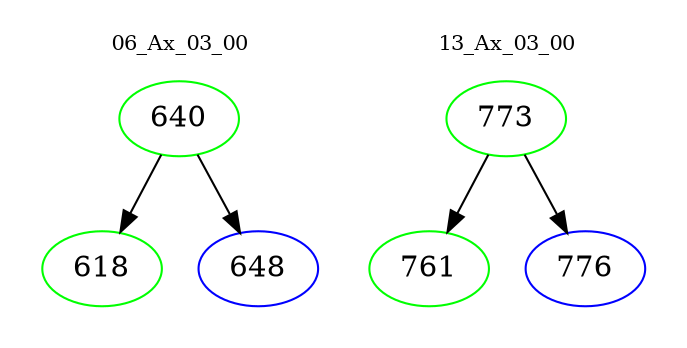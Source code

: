 digraph{
subgraph cluster_0 {
color = white
label = "06_Ax_03_00";
fontsize=10;
T0_640 [label="640", color="green"]
T0_640 -> T0_618 [color="black"]
T0_618 [label="618", color="green"]
T0_640 -> T0_648 [color="black"]
T0_648 [label="648", color="blue"]
}
subgraph cluster_1 {
color = white
label = "13_Ax_03_00";
fontsize=10;
T1_773 [label="773", color="green"]
T1_773 -> T1_761 [color="black"]
T1_761 [label="761", color="green"]
T1_773 -> T1_776 [color="black"]
T1_776 [label="776", color="blue"]
}
}
